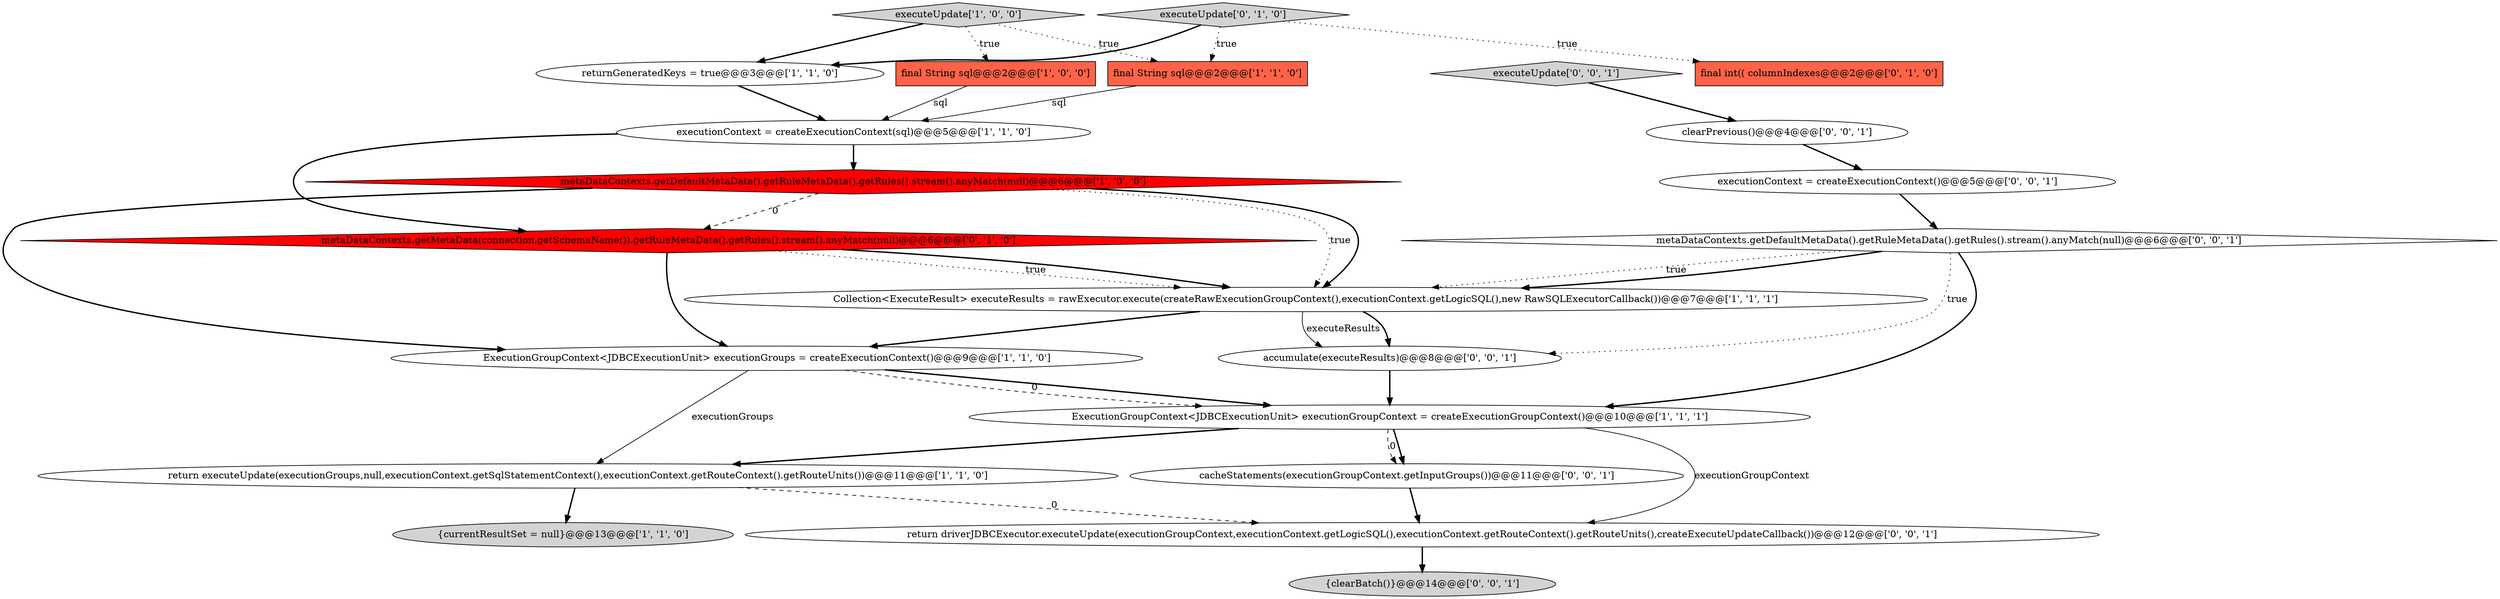 digraph {
5 [style = filled, label = "returnGeneratedKeys = true@@@3@@@['1', '1', '0']", fillcolor = white, shape = ellipse image = "AAA0AAABBB1BBB"];
16 [style = filled, label = "executeUpdate['0', '0', '1']", fillcolor = lightgray, shape = diamond image = "AAA0AAABBB3BBB"];
20 [style = filled, label = "executionContext = createExecutionContext()@@@5@@@['0', '0', '1']", fillcolor = white, shape = ellipse image = "AAA0AAABBB3BBB"];
10 [style = filled, label = "metaDataContexts.getDefaultMetaData().getRuleMetaData().getRules().stream().anyMatch(null)@@@6@@@['1', '0', '0']", fillcolor = red, shape = diamond image = "AAA1AAABBB1BBB"];
17 [style = filled, label = "return driverJDBCExecutor.executeUpdate(executionGroupContext,executionContext.getLogicSQL(),executionContext.getRouteContext().getRouteUnits(),createExecuteUpdateCallback())@@@12@@@['0', '0', '1']", fillcolor = white, shape = ellipse image = "AAA0AAABBB3BBB"];
0 [style = filled, label = "final String sql@@@2@@@['1', '0', '0']", fillcolor = tomato, shape = box image = "AAA0AAABBB1BBB"];
2 [style = filled, label = "return executeUpdate(executionGroups,null,executionContext.getSqlStatementContext(),executionContext.getRouteContext().getRouteUnits())@@@11@@@['1', '1', '0']", fillcolor = white, shape = ellipse image = "AAA0AAABBB1BBB"];
15 [style = filled, label = "cacheStatements(executionGroupContext.getInputGroups())@@@11@@@['0', '0', '1']", fillcolor = white, shape = ellipse image = "AAA0AAABBB3BBB"];
4 [style = filled, label = "ExecutionGroupContext<JDBCExecutionUnit> executionGroupContext = createExecutionGroupContext()@@@10@@@['1', '1', '1']", fillcolor = white, shape = ellipse image = "AAA0AAABBB1BBB"];
11 [style = filled, label = "executeUpdate['0', '1', '0']", fillcolor = lightgray, shape = diamond image = "AAA0AAABBB2BBB"];
19 [style = filled, label = "{clearBatch()}@@@14@@@['0', '0', '1']", fillcolor = lightgray, shape = ellipse image = "AAA0AAABBB3BBB"];
8 [style = filled, label = "executionContext = createExecutionContext(sql)@@@5@@@['1', '1', '0']", fillcolor = white, shape = ellipse image = "AAA0AAABBB1BBB"];
12 [style = filled, label = "final int(( columnIndexes@@@2@@@['0', '1', '0']", fillcolor = tomato, shape = box image = "AAA0AAABBB2BBB"];
9 [style = filled, label = "{currentResultSet = null}@@@13@@@['1', '1', '0']", fillcolor = lightgray, shape = ellipse image = "AAA0AAABBB1BBB"];
14 [style = filled, label = "clearPrevious()@@@4@@@['0', '0', '1']", fillcolor = white, shape = ellipse image = "AAA0AAABBB3BBB"];
3 [style = filled, label = "executeUpdate['1', '0', '0']", fillcolor = lightgray, shape = diamond image = "AAA0AAABBB1BBB"];
1 [style = filled, label = "ExecutionGroupContext<JDBCExecutionUnit> executionGroups = createExecutionContext()@@@9@@@['1', '1', '0']", fillcolor = white, shape = ellipse image = "AAA0AAABBB1BBB"];
6 [style = filled, label = "Collection<ExecuteResult> executeResults = rawExecutor.execute(createRawExecutionGroupContext(),executionContext.getLogicSQL(),new RawSQLExecutorCallback())@@@7@@@['1', '1', '1']", fillcolor = white, shape = ellipse image = "AAA0AAABBB1BBB"];
18 [style = filled, label = "metaDataContexts.getDefaultMetaData().getRuleMetaData().getRules().stream().anyMatch(null)@@@6@@@['0', '0', '1']", fillcolor = white, shape = diamond image = "AAA0AAABBB3BBB"];
13 [style = filled, label = "metaDataContexts.getMetaData(connection.getSchemaName()).getRuleMetaData().getRules().stream().anyMatch(null)@@@6@@@['0', '1', '0']", fillcolor = red, shape = diamond image = "AAA1AAABBB2BBB"];
21 [style = filled, label = "accumulate(executeResults)@@@8@@@['0', '0', '1']", fillcolor = white, shape = ellipse image = "AAA0AAABBB3BBB"];
7 [style = filled, label = "final String sql@@@2@@@['1', '1', '0']", fillcolor = tomato, shape = box image = "AAA0AAABBB1BBB"];
13->6 [style = dotted, label="true"];
11->7 [style = dotted, label="true"];
5->8 [style = bold, label=""];
8->10 [style = bold, label=""];
1->4 [style = bold, label=""];
10->6 [style = dotted, label="true"];
3->7 [style = dotted, label="true"];
6->21 [style = solid, label="executeResults"];
6->21 [style = bold, label=""];
1->2 [style = solid, label="executionGroups"];
4->15 [style = bold, label=""];
11->12 [style = dotted, label="true"];
18->21 [style = dotted, label="true"];
1->4 [style = dashed, label="0"];
7->8 [style = solid, label="sql"];
4->2 [style = bold, label=""];
2->9 [style = bold, label=""];
10->13 [style = dashed, label="0"];
2->17 [style = dashed, label="0"];
10->6 [style = bold, label=""];
17->19 [style = bold, label=""];
13->1 [style = bold, label=""];
18->6 [style = dotted, label="true"];
20->18 [style = bold, label=""];
6->1 [style = bold, label=""];
11->5 [style = bold, label=""];
15->17 [style = bold, label=""];
3->5 [style = bold, label=""];
18->4 [style = bold, label=""];
18->6 [style = bold, label=""];
4->15 [style = dashed, label="0"];
4->17 [style = solid, label="executionGroupContext"];
3->0 [style = dotted, label="true"];
0->8 [style = solid, label="sql"];
16->14 [style = bold, label=""];
13->6 [style = bold, label=""];
10->1 [style = bold, label=""];
8->13 [style = bold, label=""];
14->20 [style = bold, label=""];
21->4 [style = bold, label=""];
}
